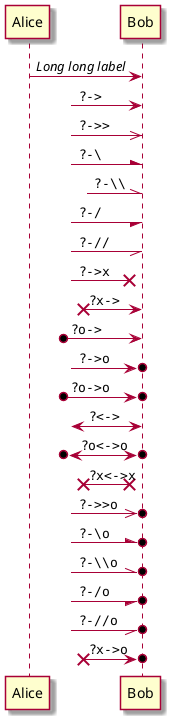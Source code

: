 @startuml

skin rose

participant Alice as a
participant Bob   as b
a ->     b : //Long long label//
?->      b : ""?->   ""
?->>     b : ""?->>  ""
?-\      b : ""?-\   ""
?-\\     b : ""?-\\\\""
?-/      b : ""?-/   ""
?-//     b : ""?-//  ""
?->x     b : ""?->x  ""
?x->     b : ""?x->  ""
?o->     b : ""?o->  ""
?->o     b : ""?->o  ""
?o->o    b : ""?o->o ""
?<->     b : ""?<->  ""
?o<->o   b : ""?o<->o""
?x<->x   b : ""?x<->x""
?->>o    b : ""?->>o ""
?-\o     b : ""?-\o  ""
?-\\o    b : ""?-\\\\o ""
?-/o     b : ""?-/o  ""
?-//o    b : ""?-//o ""
?x->o    b : ""?x->o ""

@enduml
